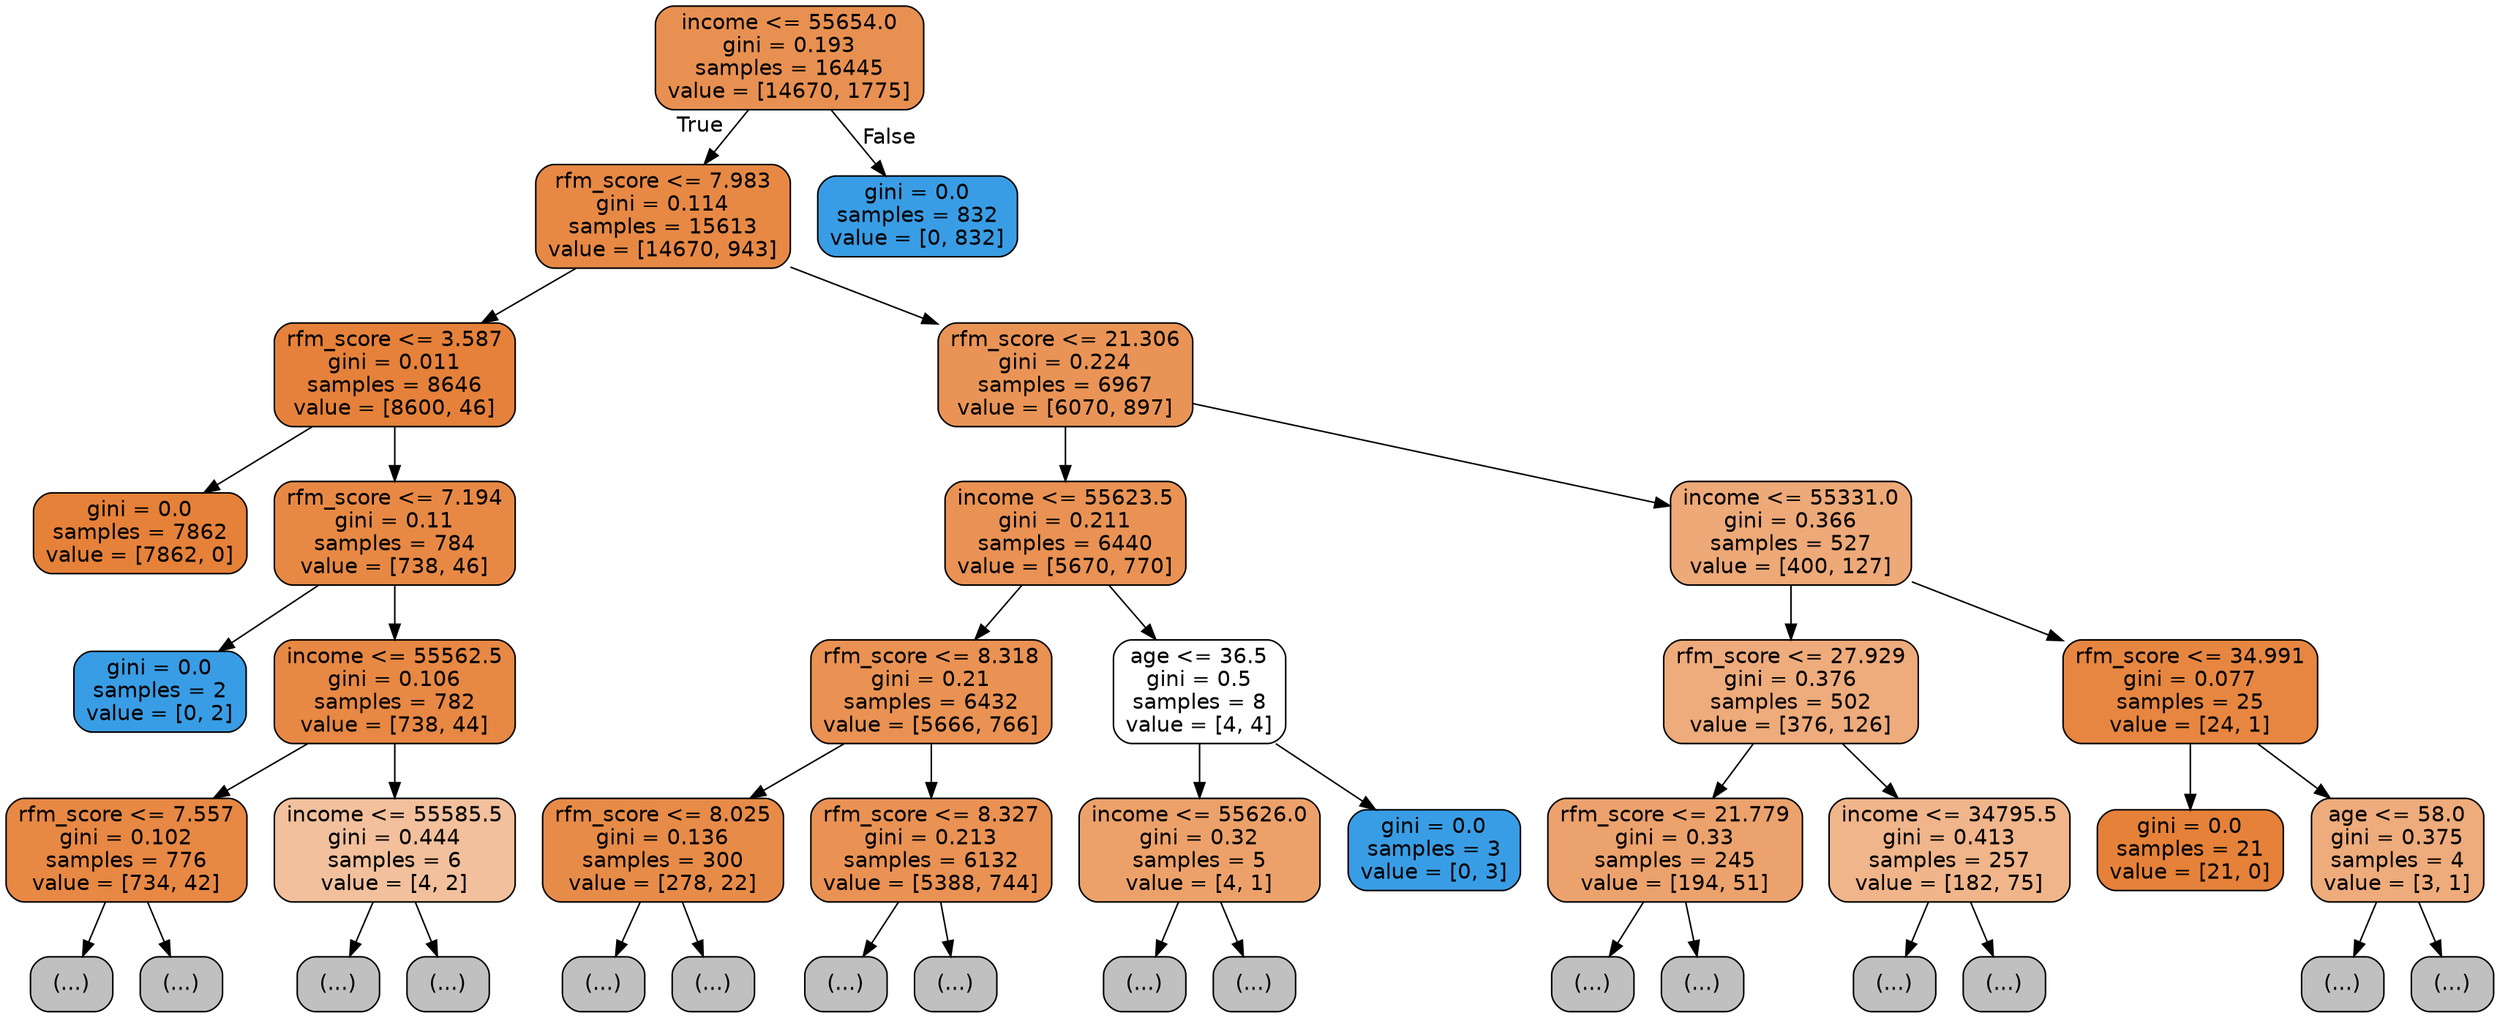 digraph Tree {
node [shape=box, style="filled, rounded", color="black", fontname=helvetica] ;
edge [fontname=helvetica] ;
0 [label="income <= 55654.0\ngini = 0.193\nsamples = 16445\nvalue = [14670, 1775]", fillcolor="#e58139e0"] ;
1 [label="rfm_score <= 7.983\ngini = 0.114\nsamples = 15613\nvalue = [14670, 943]", fillcolor="#e58139ef"] ;
0 -> 1 [labeldistance=2.5, labelangle=45, headlabel="True"] ;
2 [label="rfm_score <= 3.587\ngini = 0.011\nsamples = 8646\nvalue = [8600, 46]", fillcolor="#e58139fe"] ;
1 -> 2 ;
3 [label="gini = 0.0\nsamples = 7862\nvalue = [7862, 0]", fillcolor="#e58139ff"] ;
2 -> 3 ;
4 [label="rfm_score <= 7.194\ngini = 0.11\nsamples = 784\nvalue = [738, 46]", fillcolor="#e58139ef"] ;
2 -> 4 ;
5 [label="gini = 0.0\nsamples = 2\nvalue = [0, 2]", fillcolor="#399de5ff"] ;
4 -> 5 ;
6 [label="income <= 55562.5\ngini = 0.106\nsamples = 782\nvalue = [738, 44]", fillcolor="#e58139f0"] ;
4 -> 6 ;
7 [label="rfm_score <= 7.557\ngini = 0.102\nsamples = 776\nvalue = [734, 42]", fillcolor="#e58139f0"] ;
6 -> 7 ;
8 [label="(...)", fillcolor="#C0C0C0"] ;
7 -> 8 ;
113 [label="(...)", fillcolor="#C0C0C0"] ;
7 -> 113 ;
174 [label="income <= 55585.5\ngini = 0.444\nsamples = 6\nvalue = [4, 2]", fillcolor="#e581397f"] ;
6 -> 174 ;
175 [label="(...)", fillcolor="#C0C0C0"] ;
174 -> 175 ;
176 [label="(...)", fillcolor="#C0C0C0"] ;
174 -> 176 ;
181 [label="rfm_score <= 21.306\ngini = 0.224\nsamples = 6967\nvalue = [6070, 897]", fillcolor="#e58139d9"] ;
1 -> 181 ;
182 [label="income <= 55623.5\ngini = 0.211\nsamples = 6440\nvalue = [5670, 770]", fillcolor="#e58139dc"] ;
181 -> 182 ;
183 [label="rfm_score <= 8.318\ngini = 0.21\nsamples = 6432\nvalue = [5666, 766]", fillcolor="#e58139dd"] ;
182 -> 183 ;
184 [label="rfm_score <= 8.025\ngini = 0.136\nsamples = 300\nvalue = [278, 22]", fillcolor="#e58139eb"] ;
183 -> 184 ;
185 [label="(...)", fillcolor="#C0C0C0"] ;
184 -> 185 ;
202 [label="(...)", fillcolor="#C0C0C0"] ;
184 -> 202 ;
265 [label="rfm_score <= 8.327\ngini = 0.213\nsamples = 6132\nvalue = [5388, 744]", fillcolor="#e58139dc"] ;
183 -> 265 ;
266 [label="(...)", fillcolor="#C0C0C0"] ;
265 -> 266 ;
281 [label="(...)", fillcolor="#C0C0C0"] ;
265 -> 281 ;
2554 [label="age <= 36.5\ngini = 0.5\nsamples = 8\nvalue = [4, 4]", fillcolor="#e5813900"] ;
182 -> 2554 ;
2555 [label="income <= 55626.0\ngini = 0.32\nsamples = 5\nvalue = [4, 1]", fillcolor="#e58139bf"] ;
2554 -> 2555 ;
2556 [label="(...)", fillcolor="#C0C0C0"] ;
2555 -> 2556 ;
2557 [label="(...)", fillcolor="#C0C0C0"] ;
2555 -> 2557 ;
2558 [label="gini = 0.0\nsamples = 3\nvalue = [0, 3]", fillcolor="#399de5ff"] ;
2554 -> 2558 ;
2559 [label="income <= 55331.0\ngini = 0.366\nsamples = 527\nvalue = [400, 127]", fillcolor="#e58139ae"] ;
181 -> 2559 ;
2560 [label="rfm_score <= 27.929\ngini = 0.376\nsamples = 502\nvalue = [376, 126]", fillcolor="#e58139aa"] ;
2559 -> 2560 ;
2561 [label="rfm_score <= 21.779\ngini = 0.33\nsamples = 245\nvalue = [194, 51]", fillcolor="#e58139bc"] ;
2560 -> 2561 ;
2562 [label="(...)", fillcolor="#C0C0C0"] ;
2561 -> 2562 ;
2581 [label="(...)", fillcolor="#C0C0C0"] ;
2561 -> 2581 ;
2688 [label="income <= 34795.5\ngini = 0.413\nsamples = 257\nvalue = [182, 75]", fillcolor="#e5813996"] ;
2560 -> 2688 ;
2689 [label="(...)", fillcolor="#C0C0C0"] ;
2688 -> 2689 ;
2690 [label="(...)", fillcolor="#C0C0C0"] ;
2688 -> 2690 ;
2851 [label="rfm_score <= 34.991\ngini = 0.077\nsamples = 25\nvalue = [24, 1]", fillcolor="#e58139f4"] ;
2559 -> 2851 ;
2852 [label="gini = 0.0\nsamples = 21\nvalue = [21, 0]", fillcolor="#e58139ff"] ;
2851 -> 2852 ;
2853 [label="age <= 58.0\ngini = 0.375\nsamples = 4\nvalue = [3, 1]", fillcolor="#e58139aa"] ;
2851 -> 2853 ;
2854 [label="(...)", fillcolor="#C0C0C0"] ;
2853 -> 2854 ;
2855 [label="(...)", fillcolor="#C0C0C0"] ;
2853 -> 2855 ;
2856 [label="gini = 0.0\nsamples = 832\nvalue = [0, 832]", fillcolor="#399de5ff"] ;
0 -> 2856 [labeldistance=2.5, labelangle=-45, headlabel="False"] ;
}